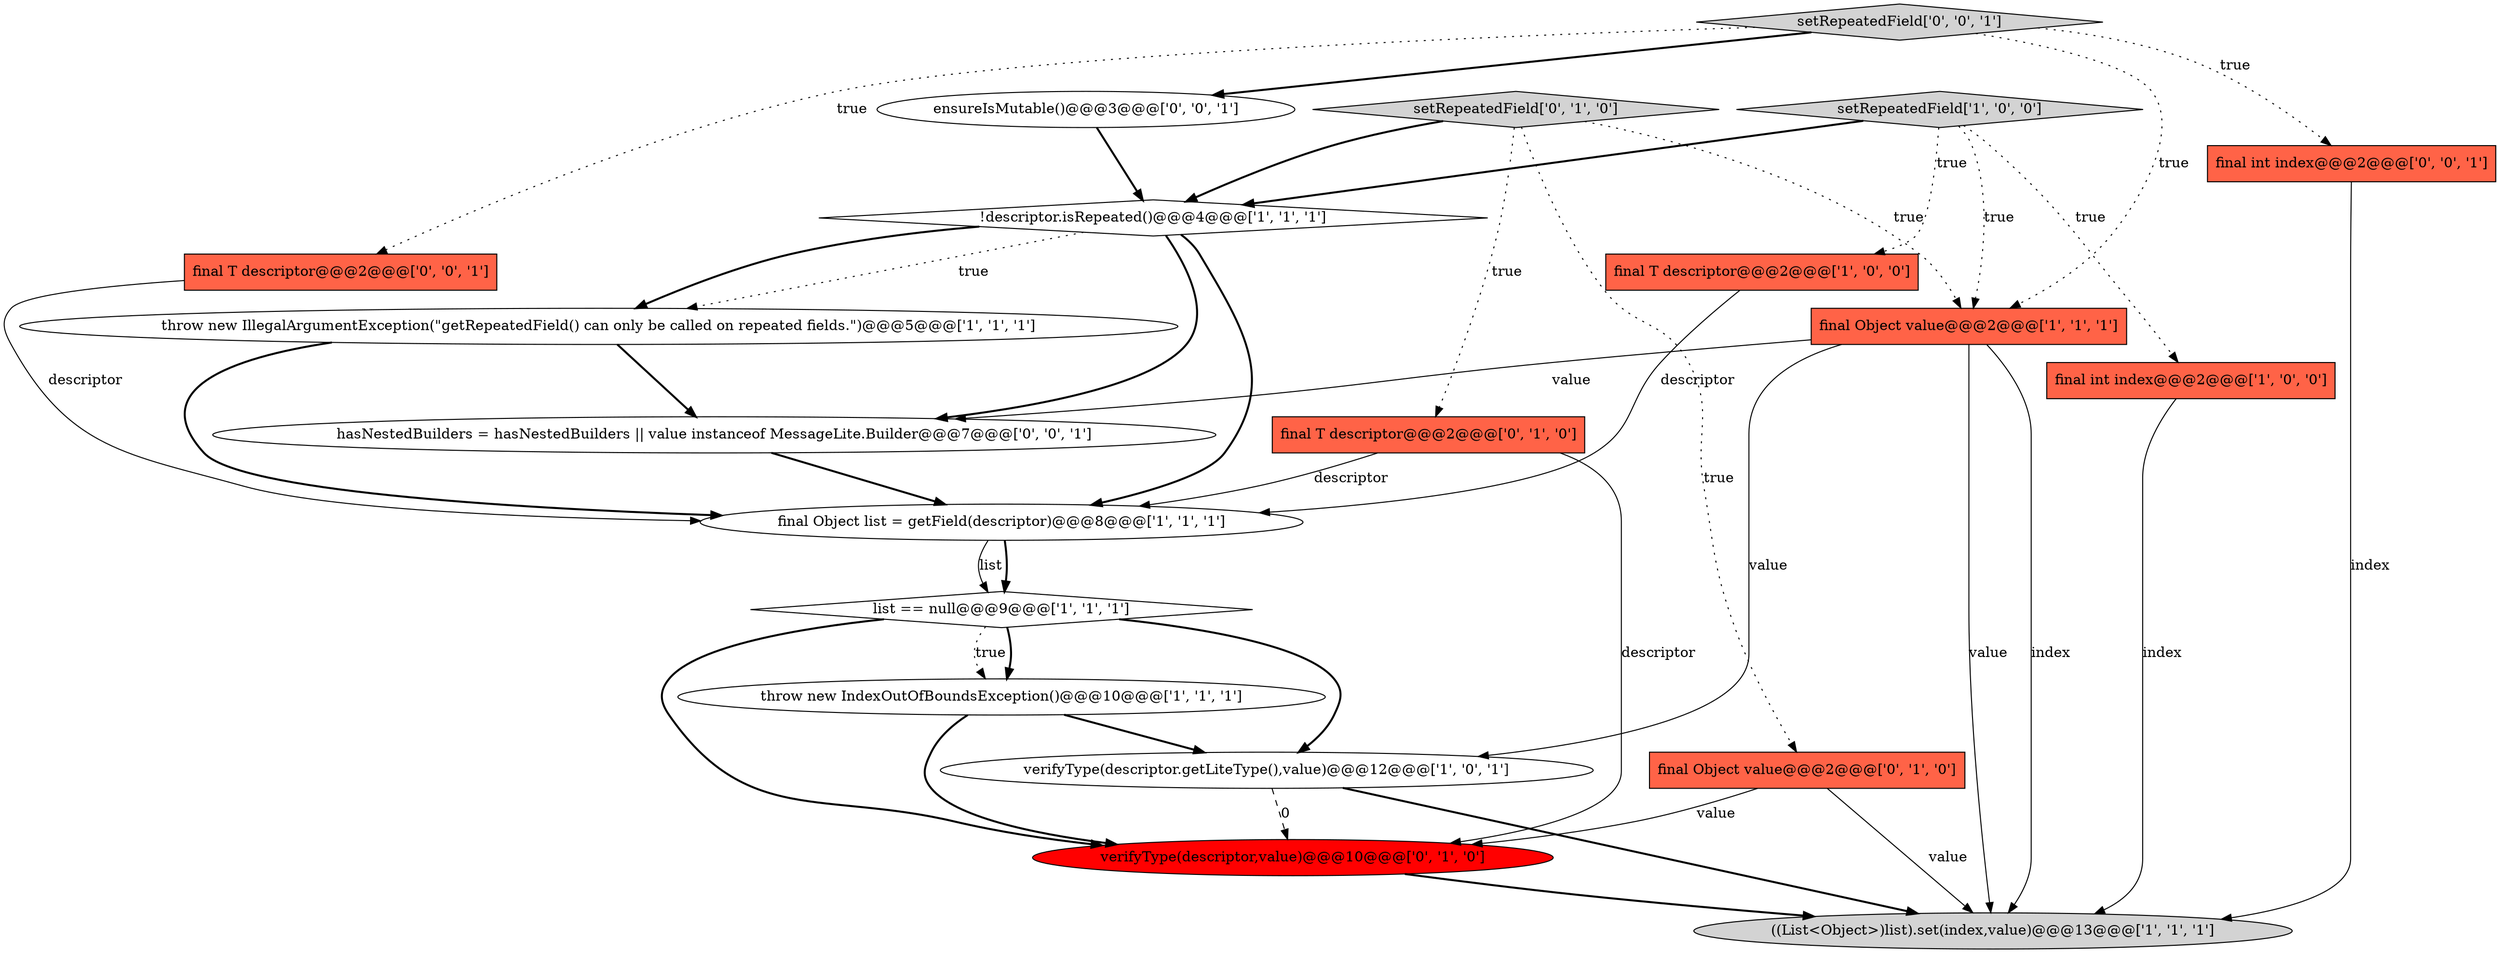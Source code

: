 digraph {
7 [style = filled, label = "final int index@@@2@@@['1', '0', '0']", fillcolor = tomato, shape = box image = "AAA0AAABBB1BBB"];
9 [style = filled, label = "throw new IndexOutOfBoundsException()@@@10@@@['1', '1', '1']", fillcolor = white, shape = ellipse image = "AAA0AAABBB1BBB"];
3 [style = filled, label = "final T descriptor@@@2@@@['1', '0', '0']", fillcolor = tomato, shape = box image = "AAA0AAABBB1BBB"];
2 [style = filled, label = "setRepeatedField['1', '0', '0']", fillcolor = lightgray, shape = diamond image = "AAA0AAABBB1BBB"];
5 [style = filled, label = "verifyType(descriptor.getLiteType(),value)@@@12@@@['1', '0', '1']", fillcolor = white, shape = ellipse image = "AAA0AAABBB1BBB"];
11 [style = filled, label = "final Object value@@@2@@@['0', '1', '0']", fillcolor = tomato, shape = box image = "AAA0AAABBB2BBB"];
15 [style = filled, label = "final int index@@@2@@@['0', '0', '1']", fillcolor = tomato, shape = box image = "AAA0AAABBB3BBB"];
16 [style = filled, label = "ensureIsMutable()@@@3@@@['0', '0', '1']", fillcolor = white, shape = ellipse image = "AAA0AAABBB3BBB"];
18 [style = filled, label = "hasNestedBuilders = hasNestedBuilders || value instanceof MessageLite.Builder@@@7@@@['0', '0', '1']", fillcolor = white, shape = ellipse image = "AAA0AAABBB3BBB"];
8 [style = filled, label = "!descriptor.isRepeated()@@@4@@@['1', '1', '1']", fillcolor = white, shape = diamond image = "AAA0AAABBB1BBB"];
4 [style = filled, label = "final Object list = getField(descriptor)@@@8@@@['1', '1', '1']", fillcolor = white, shape = ellipse image = "AAA0AAABBB1BBB"];
14 [style = filled, label = "verifyType(descriptor,value)@@@10@@@['0', '1', '0']", fillcolor = red, shape = ellipse image = "AAA1AAABBB2BBB"];
13 [style = filled, label = "setRepeatedField['0', '1', '0']", fillcolor = lightgray, shape = diamond image = "AAA0AAABBB2BBB"];
17 [style = filled, label = "final T descriptor@@@2@@@['0', '0', '1']", fillcolor = tomato, shape = box image = "AAA0AAABBB3BBB"];
19 [style = filled, label = "setRepeatedField['0', '0', '1']", fillcolor = lightgray, shape = diamond image = "AAA0AAABBB3BBB"];
0 [style = filled, label = "list == null@@@9@@@['1', '1', '1']", fillcolor = white, shape = diamond image = "AAA0AAABBB1BBB"];
1 [style = filled, label = "throw new IllegalArgumentException(\"getRepeatedField() can only be called on repeated fields.\")@@@5@@@['1', '1', '1']", fillcolor = white, shape = ellipse image = "AAA0AAABBB1BBB"];
12 [style = filled, label = "final T descriptor@@@2@@@['0', '1', '0']", fillcolor = tomato, shape = box image = "AAA0AAABBB2BBB"];
10 [style = filled, label = "final Object value@@@2@@@['1', '1', '1']", fillcolor = tomato, shape = box image = "AAA0AAABBB1BBB"];
6 [style = filled, label = "((List<Object>)list).set(index,value)@@@13@@@['1', '1', '1']", fillcolor = lightgray, shape = ellipse image = "AAA0AAABBB1BBB"];
2->3 [style = dotted, label="true"];
19->10 [style = dotted, label="true"];
1->4 [style = bold, label=""];
0->9 [style = bold, label=""];
5->14 [style = dashed, label="0"];
10->18 [style = solid, label="value"];
11->14 [style = solid, label="value"];
13->12 [style = dotted, label="true"];
16->8 [style = bold, label=""];
19->17 [style = dotted, label="true"];
8->18 [style = bold, label=""];
3->4 [style = solid, label="descriptor"];
17->4 [style = solid, label="descriptor"];
1->18 [style = bold, label=""];
19->15 [style = dotted, label="true"];
13->10 [style = dotted, label="true"];
10->6 [style = solid, label="value"];
4->0 [style = bold, label=""];
19->16 [style = bold, label=""];
8->1 [style = dotted, label="true"];
8->1 [style = bold, label=""];
11->6 [style = solid, label="value"];
0->14 [style = bold, label=""];
5->6 [style = bold, label=""];
18->4 [style = bold, label=""];
2->7 [style = dotted, label="true"];
9->14 [style = bold, label=""];
12->14 [style = solid, label="descriptor"];
9->5 [style = bold, label=""];
13->11 [style = dotted, label="true"];
7->6 [style = solid, label="index"];
8->4 [style = bold, label=""];
13->8 [style = bold, label=""];
12->4 [style = solid, label="descriptor"];
4->0 [style = solid, label="list"];
0->9 [style = dotted, label="true"];
14->6 [style = bold, label=""];
2->8 [style = bold, label=""];
0->5 [style = bold, label=""];
10->5 [style = solid, label="value"];
2->10 [style = dotted, label="true"];
10->6 [style = solid, label="index"];
15->6 [style = solid, label="index"];
}

